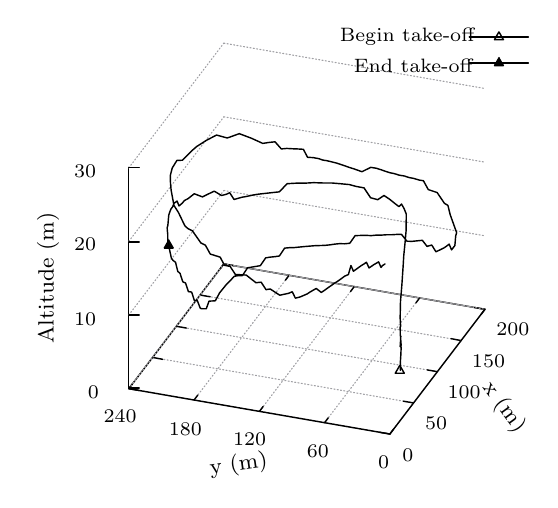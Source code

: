 
\definecolor{ca0a0a4}{RGB}{160,160,164}
\begin{tikzpicture}[y=0.80pt, x=0.80pt, yscale=-0.78, xscale=0.78, inner sep=0pt, outer sep=0pt]
\scriptsize
\begin{scope}[draw=black,line join=bevel,line cap=rect,even odd rule,line width=0.512pt]
  \begin{scope}[cm={{1.0,0.0,0.0,1.0,(0.0,0.0)}},draw=black,line join=bevel,line cap=rect,line width=0.512pt]
  \end{scope}
  \begin{scope}[cm={{1.006,0.0,0.0,1.006,(0.0,0.0)}},draw=black,line join=bevel,line cap=rect,line width=0.512pt]
  \end{scope}
  \begin{scope}[cm={{1.006,0.0,0.0,1.006,(0.0,0.0)}},draw=black,line join=round,line cap=round,line width=0.512pt]
    \path[draw] (57.5,238.9) -- (112.2,167.1);
    \path[draw] (262.5,193.2) -- (112.2,167.1);
    \path[draw] (57.5,238.5) -- (57.5,111.5);
  \end{scope}
  \begin{scope}[cm={{1.006,0.0,0.0,1.006,(0.0,0.0)}},draw=ca0a0a4,dash pattern=on 0.40pt off 0.80pt,line join=round,line cap=round,line width=0.400pt]
    \path[draw] (207.8,265.0) -- (57.5,238.9);
  \end{scope}
  \begin{scope}[cm={{1.006,0.0,0.0,1.006,(0.0,0.0)}},draw=black,line join=round,line cap=round,line width=0.512pt]
    \path[draw] (207.8,265.0) -- (201.9,264.0);
    \path[draw] (57.5,238.9) -- (63.4,239.9);
  \end{scope}
  \begin{scope}[cm={{1.006,0.0,0.0,1.006,(0.0,0.0)}},draw=black,line join=bevel,line cap=rect,line width=0.512pt]
  \end{scope}
  \begin{scope}[cm={{1.006,0.0,0.0,1.006,(216.344,282.253)}},draw=black,line join=bevel,line cap=rect,line width=0.512pt]
  \end{scope}
  \begin{scope}[cm={{1.006,0.0,0.0,1.006,(216.344,282.253)}},draw=black,line join=bevel,line cap=rect,line width=0.512pt]
  \end{scope}
  \begin{scope}[cm={{1.006,0.0,0.0,1.006,(216.344,282.253)}},draw=black,line join=bevel,line cap=rect,line width=0.512pt]
  \end{scope}
  \begin{scope}[cm={{1.006,0.0,0.0,1.006,(216.344,282.253)}},draw=black,line join=bevel,line cap=rect,line width=0.512pt]
  \end{scope}
  \begin{scope}[cm={{1.006,0.0,0.0,1.006,(216.344,282.253)}},draw=black,line join=bevel,line cap=rect,line width=0.512pt]
  \end{scope}
  \begin{scope}[cm={{1.006,0.0,0.0,1.006,(216.344,282.253)}},draw=black,line join=bevel,line cap=rect,line width=0.512pt]
    \path[fill=black] (0.0,0.0) node[above right] () {0};
  \end{scope}
  \begin{scope}[cm={{1.006,0.0,0.0,1.006,(216.344,282.253)}},draw=black,line join=bevel,line cap=rect,line width=0.512pt]
  \end{scope}
  \begin{scope}[cm={{1.006,0.0,0.0,1.006,(0.0,0.0)}},draw=black,line join=bevel,line cap=rect,line width=0.512pt]
  \end{scope}
  \begin{scope}[cm={{1.006,0.0,0.0,1.006,(0.0,0.0)}},draw=ca0a0a4,dash pattern=on 0.40pt off 0.80pt,line join=round,line cap=round,line width=0.400pt]
    \path[draw] (221.4,247.1) -- (71.2,220.9);
  \end{scope}
  \begin{scope}[cm={{1.006,0.0,0.0,1.006,(0.0,0.0)}},draw=black,line join=round,line cap=round,line width=0.512pt]
    \path[draw] (221.4,247.1) -- (215.6,246.1);
    \path[draw] (71.2,220.9) -- (77.0,222.0);
  \end{scope}
  \begin{scope}[cm={{1.006,0.0,0.0,1.006,(0.0,0.0)}},draw=black,line join=bevel,line cap=rect,line width=0.512pt]
  \end{scope}
  \begin{scope}[cm={{1.006,0.0,0.0,1.006,(229.425,264.141)}},draw=black,line join=bevel,line cap=rect,line width=0.512pt]
  \end{scope}
  \begin{scope}[cm={{1.006,0.0,0.0,1.006,(229.425,264.141)}},draw=black,line join=bevel,line cap=rect,line width=0.512pt]
  \end{scope}
  \begin{scope}[cm={{1.006,0.0,0.0,1.006,(229.425,264.141)}},draw=black,line join=bevel,line cap=rect,line width=0.512pt]
  \end{scope}
  \begin{scope}[cm={{1.006,0.0,0.0,1.006,(229.425,264.141)}},draw=black,line join=bevel,line cap=rect,line width=0.512pt]
  \end{scope}
  \begin{scope}[cm={{1.006,0.0,0.0,1.006,(229.425,264.141)}},draw=black,line join=bevel,line cap=rect,line width=0.512pt]
  \end{scope}
  \begin{scope}[cm={{1.006,0.0,0.0,1.006,(229.425,264.141)}},draw=black,line join=bevel,line cap=rect,line width=0.512pt]
    \path[fill=black] (0.0,0.0) node[above right] () {50};
  \end{scope}
  \begin{scope}[cm={{1.006,0.0,0.0,1.006,(229.425,264.141)}},draw=black,line join=bevel,line cap=rect,line width=0.512pt]
  \end{scope}
  \begin{scope}[cm={{1.006,0.0,0.0,1.006,(0.0,0.0)}},draw=black,line join=bevel,line cap=rect,line width=0.512pt]
  \end{scope}
  \begin{scope}[cm={{1.006,0.0,0.0,1.006,(0.0,0.0)}},draw=ca0a0a4,dash pattern=on 0.40pt off 0.80pt,line join=round,line cap=round,line width=0.400pt]
    \path[draw] (235.1,229.1) -- (84.9,203.0);
  \end{scope}
  \begin{scope}[cm={{1.006,0.0,0.0,1.006,(0.0,0.0)}},draw=black,line join=round,line cap=round,line width=0.512pt]
    \path[draw] (235.1,229.1) -- (229.3,228.1);
    \path[draw] (84.9,203.0) -- (90.7,204.0);
  \end{scope}
  \begin{scope}[cm={{1.006,0.0,0.0,1.006,(0.0,0.0)}},draw=black,line join=bevel,line cap=rect,line width=0.512pt]
  \end{scope}
  \begin{scope}[cm={{1.006,0.0,0.0,1.006,(242.506,246.028)}},draw=black,line join=bevel,line cap=rect,line width=0.512pt]
  \end{scope}
  \begin{scope}[cm={{1.006,0.0,0.0,1.006,(242.506,246.028)}},draw=black,line join=bevel,line cap=rect,line width=0.512pt]
  \end{scope}
  \begin{scope}[cm={{1.006,0.0,0.0,1.006,(242.506,246.028)}},draw=black,line join=bevel,line cap=rect,line width=0.512pt]
  \end{scope}
  \begin{scope}[cm={{1.006,0.0,0.0,1.006,(242.506,246.028)}},draw=black,line join=bevel,line cap=rect,line width=0.512pt]
  \end{scope}
  \begin{scope}[cm={{1.006,0.0,0.0,1.006,(242.506,246.028)}},draw=black,line join=bevel,line cap=rect,line width=0.512pt]
  \end{scope}
  \begin{scope}[cm={{1.006,0.0,0.0,1.006,(242.506,246.028)}},draw=black,line join=bevel,line cap=rect,line width=0.512pt]
    \path[fill=black] (0.0,0.0) node[above right] () {100};
  \end{scope}
  \begin{scope}[cm={{1.006,0.0,0.0,1.006,(242.506,246.028)}},draw=black,line join=bevel,line cap=rect,line width=0.512pt]
  \end{scope}
  \begin{scope}[cm={{1.006,0.0,0.0,1.006,(0.0,0.0)}},draw=black,line join=bevel,line cap=rect,line width=0.512pt]
  \end{scope}
  \begin{scope}[cm={{1.006,0.0,0.0,1.006,(0.0,0.0)}},draw=ca0a0a4,dash pattern=on 0.40pt off 0.80pt,line join=round,line cap=round,line width=0.400pt]
    \path[draw] (248.8,211.2) -- (98.6,185.0);
  \end{scope}
  \begin{scope}[cm={{1.006,0.0,0.0,1.006,(0.0,0.0)}},draw=black,line join=round,line cap=round,line width=0.512pt]
    \path[draw] (248.8,211.2) -- (243.0,210.1);
    \path[draw] (98.6,185.0) -- (104.4,186.0);
  \end{scope}
  \begin{scope}[cm={{1.006,0.0,0.0,1.006,(0.0,0.0)}},draw=black,line join=bevel,line cap=rect,line width=0.512pt]
  \end{scope}
  \begin{scope}[cm={{1.006,0.0,0.0,1.006,(256.594,227.916)}},draw=black,line join=bevel,line cap=rect,line width=0.512pt]
  \end{scope}
  \begin{scope}[cm={{1.006,0.0,0.0,1.006,(256.594,227.916)}},draw=black,line join=bevel,line cap=rect,line width=0.512pt]
  \end{scope}
  \begin{scope}[cm={{1.006,0.0,0.0,1.006,(256.594,227.916)}},draw=black,line join=bevel,line cap=rect,line width=0.512pt]
  \end{scope}
  \begin{scope}[cm={{1.006,0.0,0.0,1.006,(256.594,227.916)}},draw=black,line join=bevel,line cap=rect,line width=0.512pt]
  \end{scope}
  \begin{scope}[cm={{1.006,0.0,0.0,1.006,(256.594,227.916)}},draw=black,line join=bevel,line cap=rect,line width=0.512pt]
  \end{scope}
  \begin{scope}[cm={{1.006,0.0,0.0,1.006,(256.594,227.916)}},draw=black,line join=bevel,line cap=rect,line width=0.512pt]
    \path[fill=black] (0.0,0.0) node[above right] () {150};
  \end{scope}
  \begin{scope}[cm={{1.006,0.0,0.0,1.006,(256.594,227.916)}},draw=black,line join=bevel,line cap=rect,line width=0.512pt]
  \end{scope}
  \begin{scope}[cm={{1.006,0.0,0.0,1.006,(0.0,0.0)}},draw=black,line join=bevel,line cap=rect,line width=0.512pt]
  \end{scope}
  \begin{scope}[cm={{1.006,0.0,0.0,1.006,(0.0,0.0)}},draw=ca0a0a4,dash pattern=on 0.40pt off 0.80pt,line join=round,line cap=round,line width=0.400pt]
    \path[draw] (262.5,193.2) -- (112.2,167.1);
  \end{scope}
  \begin{scope}[cm={{1.006,0.0,0.0,1.006,(0.0,0.0)}},draw=black,line join=round,line cap=round,line width=0.512pt]
    \path[draw] (262.5,193.2) -- (256.6,192.2);
    \path[draw] (112.2,167.1) -- (118.1,168.1);
  \end{scope}
  \begin{scope}[cm={{1.006,0.0,0.0,1.006,(0.0,0.0)}},draw=black,line join=bevel,line cap=rect,line width=0.512pt]
  \end{scope}
  \begin{scope}[cm={{1.006,0.0,0.0,1.006,(270.681,209.803)}},draw=black,line join=bevel,line cap=rect,line width=0.512pt]
  \end{scope}
  \begin{scope}[cm={{1.006,0.0,0.0,1.006,(270.681,209.803)}},draw=black,line join=bevel,line cap=rect,line width=0.512pt]
  \end{scope}
  \begin{scope}[cm={{1.006,0.0,0.0,1.006,(270.681,209.803)}},draw=black,line join=bevel,line cap=rect,line width=0.512pt]
  \end{scope}
  \begin{scope}[cm={{1.006,0.0,0.0,1.006,(270.681,209.803)}},draw=black,line join=bevel,line cap=rect,line width=0.512pt]
  \end{scope}
  \begin{scope}[cm={{1.006,0.0,0.0,1.006,(270.681,209.803)}},draw=black,line join=bevel,line cap=rect,line width=0.512pt]
  \end{scope}
  \begin{scope}[cm={{1.006,0.0,0.0,1.006,(270.681,209.803)}},draw=black,line join=bevel,line cap=rect,line width=0.512pt]
    \path[fill=black] (0.0,0.0) node[above right] () {200};
  \end{scope}
  \begin{scope}[cm={{1.006,0.0,0.0,1.006,(270.681,209.803)}},draw=black,line join=bevel,line cap=rect,line width=0.512pt]
  \end{scope}
  \begin{scope}[cm={{1.006,0.0,0.0,1.006,(0.0,0.0)}},draw=black,line join=bevel,line cap=rect,line width=0.512pt]
  \end{scope}
  \begin{scope}[cm={{1.006,0.0,0.0,1.006,(0.0,0.0)}},draw=ca0a0a4,dash pattern=on 0.40pt off 0.80pt,line join=round,line cap=round,line width=0.400pt]
    \path[draw] (207.8,265.0) -- (262.5,193.2);
  \end{scope}
  \begin{scope}[cm={{1.006,0.0,0.0,1.006,(0.0,0.0)}},draw=black,line join=round,line cap=round,line width=0.512pt]
    \path[draw] (207.8,265.0) -- (209.9,262.2);
    \path[draw] (262.5,193.2) -- (260.4,196.0);
  \end{scope}
  \begin{scope}[cm={{1.006,0.0,0.0,1.006,(0.0,0.0)}},draw=black,line join=bevel,line cap=rect,line width=0.512pt]
  \end{scope}
  \begin{scope}[cm={{1.006,0.0,0.0,1.006,(202.256,286.278)}},draw=black,line join=bevel,line cap=rect,line width=0.512pt]
  \end{scope}
  \begin{scope}[cm={{1.006,0.0,0.0,1.006,(202.256,286.278)}},draw=black,line join=bevel,line cap=rect,line width=0.512pt]
  \end{scope}
  \begin{scope}[cm={{1.006,0.0,0.0,1.006,(202.256,286.278)}},draw=black,line join=bevel,line cap=rect,line width=0.512pt]
  \end{scope}
  \begin{scope}[cm={{1.006,0.0,0.0,1.006,(202.256,286.278)}},draw=black,line join=bevel,line cap=rect,line width=0.512pt]
  \end{scope}
  \begin{scope}[cm={{1.006,0.0,0.0,1.006,(202.256,286.278)}},draw=black,line join=bevel,line cap=rect,line width=0.512pt]
  \end{scope}
  \begin{scope}[cm={{1.006,0.0,0.0,1.006,(202.256,286.278)}},draw=black,line join=bevel,line cap=rect,line width=0.512pt]
    \path[fill=black] (0.0,0.0) node[above right] () {0};
  \end{scope}
  \begin{scope}[cm={{1.006,0.0,0.0,1.006,(202.256,286.278)}},draw=black,line join=bevel,line cap=rect,line width=0.512pt]
  \end{scope}
  \begin{scope}[cm={{1.006,0.0,0.0,1.006,(0.0,0.0)}},draw=black,line join=bevel,line cap=rect,line width=0.512pt]
  \end{scope}
  \begin{scope}[cm={{1.006,0.0,0.0,1.006,(0.0,0.0)}},draw=ca0a0a4,dash pattern=on 0.40pt off 0.80pt,line join=round,line cap=round,line width=0.400pt]
    \path[draw] (170.2,258.5) -- (224.9,186.7);
  \end{scope}
  \begin{scope}[cm={{1.006,0.0,0.0,1.006,(0.0,0.0)}},draw=black,line join=round,line cap=round,line width=0.512pt]
    \path[draw] (170.2,258.5) -- (172.3,255.7);
    \path[draw] (224.9,186.7) -- (222.8,189.5);
  \end{scope}
  \begin{scope}[cm={{1.006,0.0,0.0,1.006,(0.0,0.0)}},draw=black,line join=bevel,line cap=rect,line width=0.512pt]
  \end{scope}
  \begin{scope}[cm={{1.006,0.0,0.0,1.006,(161.0,280.241)}},draw=black,line join=bevel,line cap=rect,line width=0.512pt]
  \end{scope}
  \begin{scope}[cm={{1.006,0.0,0.0,1.006,(161.0,280.241)}},draw=black,line join=bevel,line cap=rect,line width=0.512pt]
  \end{scope}
  \begin{scope}[cm={{1.006,0.0,0.0,1.006,(161.0,280.241)}},draw=black,line join=bevel,line cap=rect,line width=0.512pt]
  \end{scope}
  \begin{scope}[cm={{1.006,0.0,0.0,1.006,(161.0,280.241)}},draw=black,line join=bevel,line cap=rect,line width=0.512pt]
  \end{scope}
  \begin{scope}[cm={{1.006,0.0,0.0,1.006,(161.0,280.241)}},draw=black,line join=bevel,line cap=rect,line width=0.512pt]
  \end{scope}
  \begin{scope}[cm={{1.006,0.0,0.0,1.006,(161.0,280.241)}},draw=black,line join=bevel,line cap=rect,line width=0.512pt]
    \path[fill=black] (0.0,0.0) node[above right] () {60};
  \end{scope}
  \begin{scope}[cm={{1.006,0.0,0.0,1.006,(161.0,280.241)}},draw=black,line join=bevel,line cap=rect,line width=0.512pt]
  \end{scope}
  \begin{scope}[cm={{1.006,0.0,0.0,1.006,(0.0,0.0)}},draw=black,line join=bevel,line cap=rect,line width=0.512pt]
  \end{scope}
  \begin{scope}[cm={{1.006,0.0,0.0,1.006,(0.0,0.0)}},draw=ca0a0a4,dash pattern=on 0.40pt off 0.80pt,line join=round,line cap=round,line width=0.400pt]
    \path[draw] (132.7,252.0) -- (187.3,180.1);
  \end{scope}
  \begin{scope}[cm={{1.006,0.0,0.0,1.006,(0.0,0.0)}},draw=black,line join=round,line cap=round,line width=0.512pt]
    \path[draw] (132.7,252.0) -- (134.8,249.2);
    \path[draw] (187.3,180.1) -- (185.2,182.9);
  \end{scope}
  \begin{scope}[cm={{1.006,0.0,0.0,1.006,(0.0,0.0)}},draw=black,line join=bevel,line cap=rect,line width=0.512pt]
  \end{scope}
  \begin{scope}[cm={{1.006,0.0,0.0,1.006,(118.234,273.197)}},draw=black,line join=bevel,line cap=rect,line width=0.512pt]
  \end{scope}
  \begin{scope}[cm={{1.006,0.0,0.0,1.006,(118.234,273.197)}},draw=black,line join=bevel,line cap=rect,line width=0.512pt]
  \end{scope}
  \begin{scope}[cm={{1.006,0.0,0.0,1.006,(118.234,273.197)}},draw=black,line join=bevel,line cap=rect,line width=0.512pt]
  \end{scope}
  \begin{scope}[cm={{1.006,0.0,0.0,1.006,(118.234,273.197)}},draw=black,line join=bevel,line cap=rect,line width=0.512pt]
  \end{scope}
  \begin{scope}[cm={{1.006,0.0,0.0,1.006,(118.234,273.197)}},draw=black,line join=bevel,line cap=rect,line width=0.512pt]
  \end{scope}
  \begin{scope}[cm={{1.006,0.0,0.0,1.006,(118.234,273.197)}},draw=black,line join=bevel,line cap=rect,line width=0.512pt]
    \path[fill=black] (0.0,0.0) node[above right] () {120};
  \end{scope}
  \begin{scope}[cm={{1.006,0.0,0.0,1.006,(118.234,273.197)}},draw=black,line join=bevel,line cap=rect,line width=0.512pt]
  \end{scope}
  \begin{scope}[cm={{1.006,0.0,0.0,1.006,(0.0,0.0)}},draw=black,line join=bevel,line cap=rect,line width=0.512pt]
  \end{scope}
  \begin{scope}[cm={{1.006,0.0,0.0,1.006,(0.0,0.0)}},draw=ca0a0a4,dash pattern=on 0.40pt off 0.80pt,line join=round,line cap=round,line width=0.400pt]
    \path[draw] (95.1,245.4) -- (149.8,173.6);
  \end{scope}
  \begin{scope}[cm={{1.006,0.0,0.0,1.006,(0.0,0.0)}},draw=black,line join=round,line cap=round,line width=0.512pt]
    \path[draw] (95.1,245.4) -- (97.2,242.6);
    \path[draw] (149.8,173.6) -- (147.7,176.4);
  \end{scope}
  \begin{scope}[cm={{1.006,0.0,0.0,1.006,(0.0,0.0)}},draw=black,line join=bevel,line cap=rect,line width=0.512pt]
  \end{scope}
  \begin{scope}[cm={{1.006,0.0,0.0,1.006,(81.003,267.159)}},draw=black,line join=bevel,line cap=rect,line width=0.512pt]
  \end{scope}
  \begin{scope}[cm={{1.006,0.0,0.0,1.006,(81.003,267.159)}},draw=black,line join=bevel,line cap=rect,line width=0.512pt]
  \end{scope}
  \begin{scope}[cm={{1.006,0.0,0.0,1.006,(81.003,267.159)}},draw=black,line join=bevel,line cap=rect,line width=0.512pt]
  \end{scope}
  \begin{scope}[cm={{1.006,0.0,0.0,1.006,(81.003,267.159)}},draw=black,line join=bevel,line cap=rect,line width=0.512pt]
  \end{scope}
  \begin{scope}[cm={{1.006,0.0,0.0,1.006,(81.003,267.159)}},draw=black,line join=bevel,line cap=rect,line width=0.512pt]
  \end{scope}
  \begin{scope}[cm={{1.006,0.0,0.0,1.006,(81.003,267.159)}},draw=black,line join=bevel,line cap=rect,line width=0.512pt]
    \path[fill=black] (0.0,0.0) node[above right] () {180};
  \end{scope}
  \begin{scope}[cm={{1.006,0.0,0.0,1.006,(81.003,267.159)}},draw=black,line join=bevel,line cap=rect,line width=0.512pt]
  \end{scope}
  \begin{scope}[cm={{1.006,0.0,0.0,1.006,(0.0,0.0)}},draw=black,line join=bevel,line cap=rect,line width=0.512pt]
  \end{scope}
  \begin{scope}[cm={{1.006,0.0,0.0,1.006,(0.0,0.0)}},draw=ca0a0a4,dash pattern=on 0.40pt off 0.80pt,line join=round,line cap=round,line width=0.400pt]
    \path[draw] (57.5,238.9) -- (112.2,167.1);
  \end{scope}
  \begin{scope}[cm={{1.006,0.0,0.0,1.006,(0.0,0.0)}},draw=black,line join=round,line cap=round,line width=0.512pt]
    \path[draw] (57.5,238.9) -- (59.6,236.1);
    \path[draw] (112.2,167.1) -- (110.1,169.9);
  \end{scope}
  \begin{scope}[cm={{1.006,0.0,0.0,1.006,(0.0,0.0)}},draw=black,line join=bevel,line cap=rect,line width=0.512pt]
  \end{scope}
  \begin{scope}[cm={{1.006,0.0,0.0,1.006,(43.269,260.116)}},draw=black,line join=bevel,line cap=rect,line width=0.512pt]
  \end{scope}
  \begin{scope}[cm={{1.006,0.0,0.0,1.006,(43.269,260.116)}},draw=black,line join=bevel,line cap=rect,line width=0.512pt]
  \end{scope}
  \begin{scope}[cm={{1.006,0.0,0.0,1.006,(43.269,260.116)}},draw=black,line join=bevel,line cap=rect,line width=0.512pt]
  \end{scope}
  \begin{scope}[cm={{1.006,0.0,0.0,1.006,(43.269,260.116)}},draw=black,line join=bevel,line cap=rect,line width=0.512pt]
  \end{scope}
  \begin{scope}[cm={{1.006,0.0,0.0,1.006,(43.269,260.116)}},draw=black,line join=bevel,line cap=rect,line width=0.512pt]
  \end{scope}
  \begin{scope}[cm={{1.006,0.0,0.0,1.006,(43.269,260.116)}},draw=black,line join=bevel,line cap=rect,line width=0.512pt]
    \path[fill=black] (0.0,0.0) node[above right] () {240};
  \end{scope}
  \begin{scope}[cm={{1.006,0.0,0.0,1.006,(43.269,260.116)}},draw=black,line join=bevel,line cap=rect,line width=0.512pt]
  \end{scope}
  \begin{scope}[cm={{1.006,0.0,0.0,1.006,(0.0,0.0)}},draw=black,line join=bevel,line cap=rect,line width=0.512pt]
  \end{scope}
  \begin{scope}[cm={{1.006,0.0,0.0,1.006,(0.0,0.0)}},draw=ca0a0a4,dash pattern=on 0.40pt off 0.80pt,line join=round,line cap=round,line width=0.400pt]
    \path[draw] (57.5,238.9) -- (112.2,167.1);
    \path[draw] (112.2,167.1) -- (112.2,167.1) -- (262.5,193.2);
  \end{scope}
  \begin{scope}[cm={{1.006,0.0,0.0,1.006,(0.0,0.0)}},draw=black,line join=round,line cap=round,line width=0.512pt]
    \path[draw] (57.5,238.5) -- (63.5,238.5);
  \end{scope}
  \begin{scope}[cm={{1.006,0.0,0.0,1.006,(0.0,0.0)}},draw=black,line join=bevel,line cap=rect,line width=0.512pt]
  \end{scope}
  \begin{scope}[cm={{1.006,0.0,0.0,1.006,(34.212,246.028)}},draw=black,line join=bevel,line cap=rect,line width=0.512pt]
  \end{scope}
  \begin{scope}[cm={{1.006,0.0,0.0,1.006,(34.212,246.028)}},draw=black,line join=bevel,line cap=rect,line width=0.512pt]
  \end{scope}
  \begin{scope}[cm={{1.006,0.0,0.0,1.006,(34.212,246.028)}},draw=black,line join=bevel,line cap=rect,line width=0.512pt]
  \end{scope}
  \begin{scope}[cm={{1.006,0.0,0.0,1.006,(34.212,246.028)}},draw=black,line join=bevel,line cap=rect,line width=0.512pt]
  \end{scope}
  \begin{scope}[cm={{1.006,0.0,0.0,1.006,(34.212,246.028)}},draw=black,line join=bevel,line cap=rect,line width=0.512pt]
  \end{scope}
  \begin{scope}[cm={{1.006,0.0,0.0,1.006,(34.212,246.028)}},draw=black,line join=bevel,line cap=rect,line width=0.512pt]
    \path[fill=black] (0.0,0.0) node[above right] () {0};
  \end{scope}
  \begin{scope}[cm={{1.006,0.0,0.0,1.006,(34.212,246.028)}},draw=black,line join=bevel,line cap=rect,line width=0.512pt]
  \end{scope}
  \begin{scope}[cm={{1.006,0.0,0.0,1.006,(0.0,0.0)}},draw=black,line join=bevel,line cap=rect,line width=0.512pt]
  \end{scope}
  \begin{scope}[cm={{1.006,0.0,0.0,1.006,(0.0,0.0)}},draw=ca0a0a4,dash pattern=on 0.40pt off 0.80pt,line join=round,line cap=round,line width=0.400pt]
    \path[draw] (57.5,196.5) -- (112.2,124.8);
    \path[draw] (112.2,124.8) -- (112.2,124.8) -- (262.5,150.9);
  \end{scope}
  \begin{scope}[cm={{1.006,0.0,0.0,1.006,(0.0,0.0)}},draw=black,line join=round,line cap=round,line width=0.512pt]
    \path[draw] (57.5,196.5) -- (63.5,196.5);
  \end{scope}
  \begin{scope}[cm={{1.006,0.0,0.0,1.006,(0.0,0.0)}},draw=black,line join=bevel,line cap=rect,line width=0.512pt]
  \end{scope}
  \begin{scope}[cm={{1.006,0.0,0.0,1.006,(26.163,203.766)}},draw=black,line join=bevel,line cap=rect,line width=0.512pt]
  \end{scope}
  \begin{scope}[cm={{1.006,0.0,0.0,1.006,(26.163,203.766)}},draw=black,line join=bevel,line cap=rect,line width=0.512pt]
  \end{scope}
  \begin{scope}[cm={{1.006,0.0,0.0,1.006,(26.163,203.766)}},draw=black,line join=bevel,line cap=rect,line width=0.512pt]
  \end{scope}
  \begin{scope}[cm={{1.006,0.0,0.0,1.006,(26.163,203.766)}},draw=black,line join=bevel,line cap=rect,line width=0.512pt]
  \end{scope}
  \begin{scope}[cm={{1.006,0.0,0.0,1.006,(26.163,203.766)}},draw=black,line join=bevel,line cap=rect,line width=0.512pt]
  \end{scope}
  \begin{scope}[cm={{1.006,0.0,0.0,1.006,(26.163,203.766)}},draw=black,line join=bevel,line cap=rect,line width=0.512pt]
    \path[fill=black] (0.0,0.0) node[above right] () {10};
  \end{scope}
  \begin{scope}[cm={{1.006,0.0,0.0,1.006,(26.163,203.766)}},draw=black,line join=bevel,line cap=rect,line width=0.512pt]
  \end{scope}
  \begin{scope}[cm={{1.006,0.0,0.0,1.006,(0.0,0.0)}},draw=black,line join=bevel,line cap=rect,line width=0.512pt]
  \end{scope}
  \begin{scope}[cm={{1.006,0.0,0.0,1.006,(0.0,0.0)}},draw=ca0a0a4,dash pattern=on 0.40pt off 0.80pt,line join=round,line cap=round,line width=0.400pt]
    \path[draw] (57.5,154.1) -- (112.2,82.4);
    \path[draw] (112.2,82.4) -- (112.2,82.4) -- (262.5,108.5);
  \end{scope}
  \begin{scope}[cm={{1.006,0.0,0.0,1.006,(0.0,0.0)}},draw=black,line join=round,line cap=round,line width=0.512pt]
    \path[draw] (57.5,154.5) -- (63.5,154.5);
  \end{scope}
  \begin{scope}[cm={{1.006,0.0,0.0,1.006,(0.0,0.0)}},draw=black,line join=bevel,line cap=rect,line width=0.512pt]
  \end{scope}
  \begin{scope}[cm={{1.006,0.0,0.0,1.006,(26.163,160.497)}},draw=black,line join=bevel,line cap=rect,line width=0.512pt]
  \end{scope}
  \begin{scope}[cm={{1.006,0.0,0.0,1.006,(26.163,160.497)}},draw=black,line join=bevel,line cap=rect,line width=0.512pt]
  \end{scope}
  \begin{scope}[cm={{1.006,0.0,0.0,1.006,(26.163,160.497)}},draw=black,line join=bevel,line cap=rect,line width=0.512pt]
  \end{scope}
  \begin{scope}[cm={{1.006,0.0,0.0,1.006,(26.163,160.497)}},draw=black,line join=bevel,line cap=rect,line width=0.512pt]
  \end{scope}
  \begin{scope}[cm={{1.006,0.0,0.0,1.006,(26.163,160.497)}},draw=black,line join=bevel,line cap=rect,line width=0.512pt]
  \end{scope}
  \begin{scope}[cm={{1.006,0.0,0.0,1.006,(26.163,160.497)}},draw=black,line join=bevel,line cap=rect,line width=0.512pt]
    \path[fill=black] (0.0,0.0) node[above right] () {20};
  \end{scope}
  \begin{scope}[cm={{1.006,0.0,0.0,1.006,(26.163,160.497)}},draw=black,line join=bevel,line cap=rect,line width=0.512pt]
  \end{scope}
  \begin{scope}[cm={{1.006,0.0,0.0,1.006,(0.0,0.0)}},draw=black,line join=bevel,line cap=rect,line width=0.512pt]
  \end{scope}
  \begin{scope}[cm={{1.006,0.0,0.0,1.006,(0.0,0.0)}},draw=ca0a0a4,dash pattern=on 0.40pt off 0.80pt,line join=round,line cap=round,line width=0.400pt]
    \path[draw] (57.5,111.8) -- (112.2,40.0);
    \path[draw] (112.2,40.0) -- (112.2,40.0) -- (262.5,66.1);
  \end{scope}
  \begin{scope}[cm={{1.006,0.0,0.0,1.006,(0.0,0.0)}},draw=black,line join=round,line cap=round,line width=0.512pt]
    \path[draw] (57.5,111.5) -- (63.5,111.5);
  \end{scope}
  \begin{scope}[cm={{1.006,0.0,0.0,1.006,(0.0,0.0)}},draw=black,line join=bevel,line cap=rect,line width=0.512pt]
  \end{scope}
  \begin{scope}[cm={{1.006,0.0,0.0,1.006,(26.163,118.234)}},draw=black,line join=bevel,line cap=rect,line width=0.512pt]
  \end{scope}
  \begin{scope}[cm={{1.006,0.0,0.0,1.006,(26.163,118.234)}},draw=black,line join=bevel,line cap=rect,line width=0.512pt]
  \end{scope}
  \begin{scope}[cm={{1.006,0.0,0.0,1.006,(26.163,118.234)}},draw=black,line join=bevel,line cap=rect,line width=0.512pt]
  \end{scope}
  \begin{scope}[cm={{1.006,0.0,0.0,1.006,(26.163,118.234)}},draw=black,line join=bevel,line cap=rect,line width=0.512pt]
  \end{scope}
  \begin{scope}[cm={{1.006,0.0,0.0,1.006,(26.163,118.234)}},draw=black,line join=bevel,line cap=rect,line width=0.512pt]
  \end{scope}
  \begin{scope}[cm={{1.006,0.0,0.0,1.006,(26.163,118.234)}},draw=black,line join=bevel,line cap=rect,line width=0.512pt]
    \path[fill=black] (0.0,0.0) node[above right] () {30};
  \end{scope}
  \begin{scope}[cm={{1.006,0.0,0.0,1.006,(26.163,118.234)}},draw=black,line join=bevel,line cap=rect,line width=0.512pt]
  \end{scope}
  \begin{scope}[cm={{1.006,0.0,0.0,1.006,(0.0,0.0)}},draw=black,line join=bevel,line cap=rect,line width=0.512pt]
  \end{scope}
  \begin{scope}[cm={{1.006,0.0,0.0,1.006,(0.0,0.0)}},draw=black,line join=bevel,line cap=rect,line width=0.512pt]
  \end{scope}
  \begin{scope}[cm={{1.006,0.0,0.0,1.006,(0.0,0.0)}},draw=black,line join=bevel,line cap=rect,line width=0.512pt]
  \end{scope}
  \begin{scope}[cm={{1.006,0.0,0.0,1.006,(0.0,0.0)}},draw=black,line join=round,line cap=round,line width=0.512pt]
    \path[draw] (213.8,228.3) -- (213.8,228.3) -- (213.8,228.3) --
      (213.8,228.3) -- (213.8,228.3) -- (213.8,228.3) --
      (213.8,228.3) -- (213.8,228.3) -- (213.8,228.3) --
      (213.8,228.3) -- (213.8,228.3) -- (213.8,228.3) --
      (213.8,228.3) -- (213.8,228.3) -- (213.8,228.3) --
      (213.8,228.3) -- (213.8,228.3) -- (213.8,224.0) --
      (213.8,224.0) -- (213.8,224.0) -- (213.8,224.0) --
      (214.1,219.4) -- (214.1,219.4) -- (214.1,219.4) --
      (214.1,219.4) -- (214.1,219.4) -- (214.1,219.4) --
      (214.3,214.8) -- (214.3,214.8) -- (213.7,214.7) --
      (213.7,214.7) -- (214.0,210.1) -- (214.0,210.1) --
      (214.3,214.0) -- (214.3,214.0) -- (214.3,214.0) --
      (214.3,214.0) -- (213.9,209.3) -- (213.9,209.3) --
      (214.2,208.9) -- (214.2,208.9) -- (213.8,208.5) --
      (213.8,208.5) -- (213.8,208.5) -- (213.8,208.5) --
      (213.8,208.5) -- (213.8,208.5) -- (213.7,203.4) --
      (213.7,203.4) -- (214.0,203.0) -- (214.0,203.0) --
      (214.0,203.0) -- (214.0,203.0) -- (213.7,198.3) --
      (213.7,198.3) -- (213.7,198.3) -- (213.7,198.3) --
      (213.9,188.7) -- (213.9,188.7) -- (213.9,188.7) --
      (213.9,188.7) -- (214.7,179.1) -- (214.7,179.1) --
      (214.7,179.1) -- (214.7,179.1) -- (215.4,168.7) --
      (215.4,168.7) -- (215.4,168.7) -- (215.4,168.7) --
      (215.8,162.1) -- (215.8,162.1) -- (215.8,162.1) --
      (215.8,162.1) -- (215.8,162.1) -- (215.8,162.1) --
      (216.5,155.1) -- (216.5,155.1) -- (216.5,155.1) --
      (216.5,155.1) -- (216.5,155.1) -- (216.5,155.1) --
      (217.1,148.3) -- (217.1,148.3) -- (217.1,148.3) --
      (217.1,148.3) -- (217.2,141.2) -- (217.2,141.2) --
      (217.2,141.2) -- (217.2,141.2) -- (217.2,138.3) --
      (217.2,138.3) -- (217.2,138.3) -- (217.2,138.3) --
      (217.2,138.3) -- (217.2,138.3) -- (216.0,135.3) --
      (216.0,135.3) -- (216.0,135.3) -- (216.0,135.3) --
      (216.0,135.3) -- (216.0,135.3) -- (214.5,132.6) --
      (214.5,132.6) -- (214.5,132.6) -- (214.5,132.6) --
      (213.0,134.1) -- (213.0,134.1) -- (213.0,134.1) --
      (213.0,134.1) -- (210.3,132.0) -- (210.3,132.0) --
      (210.3,132.0) -- (210.3,132.0) -- (210.3,132.0) --
      (210.3,132.0) -- (207.7,129.9) -- (207.7,129.9) --
      (207.7,129.9) -- (207.7,129.9) -- (207.7,129.9) --
      (207.7,129.9) -- (204.4,127.7) -- (204.4,127.7) --
      (204.4,127.7) -- (204.4,127.7) -- (200.8,130.1) --
      (200.8,130.1) -- (200.8,130.1) -- (200.8,130.1) --
      (196.7,129.0) -- (196.7,129.0) -- (196.7,129.0) --
      (196.7,129.0) -- (196.7,129.0) -- (196.7,129.0) --
      (192.9,123.3) -- (192.9,123.3) -- (192.9,123.3) --
      (192.9,123.3) -- (192.9,123.3) -- (192.9,123.3) --
      (188.5,122.5) -- (188.5,122.5) -- (188.5,122.5) --
      (188.5,122.5) -- (184.4,121.4) -- (184.4,121.4) --
      (184.4,121.4) -- (184.4,121.4) -- (179.1,120.9) --
      (179.1,120.9) -- (179.1,120.9) -- (179.1,120.9) --
      (179.1,120.9) -- (179.1,120.9) -- (174.4,120.5) --
      (174.4,120.5) -- (174.4,120.5) -- (174.4,120.5) --
      (174.4,120.5) -- (174.4,120.5) -- (169.5,120.5) --
      (169.5,120.5) -- (169.5,120.5) -- (169.5,120.5) --
      (163.9,120.3) -- (163.9,120.3) -- (163.9,120.3) --
      (163.9,120.3) -- (158.8,120.6) -- (158.8,120.6) --
      (158.8,120.6) -- (158.8,120.6) -- (158.8,120.6) --
      (158.8,120.6) -- (153.9,120.6) -- (153.9,120.6) --
      (153.9,120.6) -- (153.9,120.6) -- (153.9,120.6) --
      (153.9,120.6) -- (148.7,120.9) -- (148.7,120.9) --
      (148.7,120.9) -- (148.7,120.9) -- (144.1,125.6) --
      (144.1,125.6) -- (144.1,125.6) -- (144.1,125.6) --
      (138.6,126.2) -- (138.6,126.2) -- (138.6,126.2) --
      (138.6,126.2) -- (138.6,126.2) -- (138.6,126.2) --
      (134.1,126.7) -- (134.1,126.7) -- (131.6,127.0) --
      (131.6,127.0) -- (129.2,127.4) -- (129.2,127.4) --
      (129.2,127.4) -- (129.2,127.4) -- (129.2,127.4) --
      (129.2,127.4) -- (125.0,128.3) -- (125.0,128.3) --
      (122.6,128.7) -- (122.6,128.7) -- (122.6,128.7) --
      (122.6,128.7) -- (122.6,128.7) -- (122.6,128.7) --
      (118.1,130.0) -- (118.1,130.0) -- (115.6,126.1) --
      (115.6,126.1) -- (113.6,127.0) -- (113.6,127.0) --
      (110.9,127.7) -- (110.9,127.7) -- (110.9,127.7) --
      (110.9,127.7) -- (110.9,127.7) -- (110.9,127.7) --
      (106.7,125.2) -- (106.7,125.2) -- (106.7,125.2) --
      (106.7,125.2) -- (102.3,127.3) -- (102.3,127.3) --
      (102.3,127.3) -- (102.3,127.3) -- (99.9,128.5) --
      (99.9,128.5) -- (99.9,128.5) -- (99.9,128.5) --
      (95.2,126.7) -- (95.2,126.7) -- (93.5,128.0) --
      (93.5,128.0) -- (93.5,128.0) -- (93.5,128.0) --
      (91.8,129.4) -- (91.8,129.4) -- (89.5,130.6) --
      (89.5,130.6) -- (88.4,132.0) -- (88.4,132.0) --
      (86.4,133.7) -- (86.4,133.7) -- (85.3,130.9) --
      (85.3,130.9) -- (85.3,130.9) -- (85.3,130.9) --
      (83.5,132.2) -- (83.5,132.2) -- (82.8,134.1) --
      (82.8,134.1) -- (81.7,135.6) -- (81.7,135.6) --
      (81.0,137.5) -- (81.0,137.5) -- (81.0,137.5) --
      (81.0,137.5) -- (80.5,139.0) -- (80.5,139.0) --
      (80.0,144.8) -- (80.0,144.8) -- (79.6,146.3) --
      (79.6,146.3) -- (79.7,148.0) -- (79.7,148.0) --
      (79.7,148.0) -- (79.7,148.0) -- (79.9,149.7) --
      (79.9,149.7) -- (80.0,155.4) -- (80.0,155.4) --
      (80.5,156.7) -- (80.5,156.7) -- (80.5,156.7) --
      (80.5,156.7) -- (80.5,156.7) -- (80.5,156.7) --
      (82.0,163.7) -- (82.0,163.7) -- (83.0,165.1) --
      (83.0,165.1) -- (84.4,166.1) -- (84.4,166.1) --
      (84.4,166.1) -- (84.4,166.1) -- (85.7,171.4) --
      (85.7,171.4) -- (87.0,172.5) -- (87.0,172.5) --
      (88.6,177.4) -- (88.6,177.4) -- (90.2,178.1) --
      (90.2,178.1) -- (90.2,178.1) -- (90.2,178.1) --
      (91.8,183.0) -- (91.8,183.0) -- (93.7,183.3) --
      (93.7,183.3) -- (95.3,188.3) -- (95.3,188.3) --
      (96.9,188.1) -- (96.9,188.1) -- (96.9,188.1) --
      (96.9,188.1) -- (98.7,192.7) -- (98.7,192.7) --
      (100.0,192.9) -- (100.0,192.9) -- (102.1,192.9) --
      (102.1,192.9) -- (103.7,188.5) -- (103.7,188.5) --
      (103.7,188.5) -- (103.7,188.5) -- (105.8,188.4) --
      (105.8,188.4) -- (107.3,188.3) -- (107.3,188.3) --
      (109.8,183.7) -- (109.8,183.7) -- (109.8,183.7) --
      (109.8,183.7) -- (109.8,183.7) -- (109.8,183.7) --
      (113.7,178.9) -- (113.7,178.9) -- (113.7,178.9) --
      (113.7,178.9) -- (118.3,174.2) -- (118.3,174.2) --
      (120.7,173.8) -- (120.7,173.8) -- (122.9,173.8) --
      (122.9,173.8) -- (122.9,173.8) -- (122.9,173.8) --
      (125.9,169.3) -- (125.9,169.3) -- (128.4,168.9) --
      (128.4,168.9) -- (130.8,168.5) -- (130.8,168.5) --
      (133.2,168.1) -- (133.2,168.1) -- (133.2,168.1) --
      (133.2,168.1) -- (136.3,163.6) -- (136.3,163.6) --
      (138.7,163.2) -- (138.7,163.2) -- (141.7,162.9) --
      (141.7,162.9) -- (141.7,162.9) -- (141.7,162.9) --
      (144.2,162.5) -- (144.2,162.5) -- (147.2,158.0) --
      (147.2,158.0) -- (150.3,157.7) -- (150.3,157.7) --
      (152.4,157.7) -- (152.4,157.7) -- (152.4,157.7) --
      (152.4,157.7) -- (155.5,157.4) -- (155.5,157.4) --
      (158.5,157.1) -- (158.5,157.1) -- (158.5,157.1) --
      (158.5,157.1) -- (158.5,157.1) -- (158.5,157.1) --
      (164.5,156.6) -- (164.5,156.6) -- (164.5,156.6) --
      (164.5,156.6) -- (170.4,156.4) -- (170.4,156.4) --
      (173.4,156.1) -- (173.4,156.1) -- (175.9,155.7) --
      (175.9,155.7) -- (175.9,155.7) -- (175.9,155.7) --
      (178.9,155.4) -- (178.9,155.4) -- (181.7,155.5) --
      (181.7,155.5) -- (184.7,155.2) -- (184.7,155.2) --
      (187.8,150.8) -- (187.8,150.8) -- (187.8,150.8) --
      (187.8,150.8) -- (187.8,150.8) -- (187.8,150.8) --
      (193.6,150.6) -- (193.6,150.6) -- (197.0,150.8) --
      (197.0,150.8) -- (200.1,150.5) -- (200.1,150.5) --
      (202.9,150.5) -- (202.9,150.5) -- (202.9,150.5) --
      (202.9,150.5) -- (205.9,150.3) -- (205.9,150.3) --
      (208.7,150.3) -- (208.7,150.3) -- (211.8,150.1) --
      (211.8,150.1) -- (214.5,150.1) -- (214.5,150.1) --
      (214.5,150.1) -- (214.5,150.1) -- (217.6,154.0) --
      (217.6,154.0) -- (220.4,154.1) -- (220.4,154.1) --
      (220.4,154.1) -- (220.4,154.1) -- (226.5,153.5) --
      (226.5,153.5) -- (226.5,153.5) -- (226.5,153.5) --
      (229.2,157.0) -- (229.2,157.0) -- (231.9,156.2) --
      (231.9,156.2) -- (234.3,160.1) -- (234.3,160.1) --
      (234.3,160.1) -- (234.3,160.1) -- (234.3,160.1) --
      (234.3,160.1) -- (238.7,158.0) -- (238.7,158.0) --
      (240.2,157.0) -- (240.2,157.0) -- (241.9,155.7) --
      (241.9,155.7) -- (241.9,155.7) -- (241.9,155.7) --
      (243.3,159.0) -- (243.3,159.0) -- (243.3,159.0) --
      (243.3,159.0) -- (245.2,156.5) -- (245.2,156.5) --
      (245.7,150.8) -- (245.7,150.8) -- (245.7,150.8) --
      (245.7,150.8) -- (246.2,149.2) -- (246.2,149.2) --
      (245.8,147.9) -- (245.8,147.9) -- (245.8,147.9) --
      (245.8,147.9) -- (244.9,145.4) -- (244.9,145.4) --
      (244.9,145.4) -- (244.9,145.4) -- (244.9,145.4) --
      (244.9,145.4) -- (242.5,138.7) -- (242.5,138.7) --
      (241.2,133.4) -- (241.2,133.4) -- (239.2,132.2) --
      (239.2,132.2) -- (239.2,132.2) -- (239.2,132.2) --
      (239.2,132.2) -- (239.2,132.2) -- (235.0,126.0) --
      (235.0,126.0) -- (235.0,126.0) -- (235.0,126.0) --
      (229.9,124.3) -- (229.9,124.3) -- (229.9,124.3) --
      (229.9,124.3) -- (227.1,119.2) -- (227.1,119.2) --
      (224.6,118.8) -- (224.6,118.8) -- (221.7,117.9) --
      (221.7,117.9) -- (218.6,117.3) -- (218.6,117.3) --
      (218.6,117.3) -- (218.6,117.3) -- (216.3,116.5) --
      (216.3,116.5) -- (213.2,116.0) -- (213.2,116.0) --
      (210.3,115.1) -- (210.3,115.1) -- (207.8,114.6) --
      (207.8,114.6) -- (207.8,114.6) -- (207.8,114.6) --
      (205.0,113.7) -- (205.0,113.7) -- (202.8,112.9) --
      (202.8,112.9) -- (199.9,112.0) -- (199.9,112.0) --
      (196.8,111.5) -- (196.8,111.5) -- (196.8,111.5) --
      (196.8,111.5) -- (196.8,111.5) -- (196.8,111.5) --
      (191.7,114.0) -- (191.7,114.0) -- (191.7,114.0) --
      (191.7,114.0) -- (187.2,112.4) -- (187.2,112.4) --
      (187.2,112.4) -- (187.2,112.4) -- (184.3,111.5) --
      (184.3,111.5) -- (182.1,110.7) -- (182.1,110.7) --
      (182.1,110.7) -- (182.1,110.7) -- (177.0,109.0) --
      (177.0,109.0) -- (177.0,109.0) -- (177.0,109.0) --
      (177.0,109.0) -- (177.0,109.0) -- (171.7,107.7) --
      (171.7,107.7) -- (169.2,107.3) -- (169.2,107.3) --
      (166.9,106.5) -- (166.9,106.5) -- (166.9,106.5) --
      (166.9,106.5) -- (163.8,105.9) -- (163.8,105.9) --
      (160.4,105.7) -- (160.4,105.7) -- (158.0,101.1) --
      (158.0,101.1) -- (154.6,100.9) -- (154.6,100.9) --
      (154.6,100.9) -- (154.6,100.9) -- (151.8,100.8) --
      (151.8,100.8) -- (148.4,100.6) -- (148.4,100.6) --
      (145.3,100.9) -- (145.3,100.9) -- (141.7,96.8) --
      (141.7,96.8) -- (141.7,96.8) -- (141.7,96.8) --
      (138.6,97.1) -- (138.6,97.1) -- (134.6,97.7) --
      (134.6,97.7) -- (134.6,97.7) -- (134.6,97.7) --
      (128.0,94.7) -- (128.0,94.7) -- (128.0,94.7) --
      (128.0,94.7) -- (128.0,94.7) -- (128.0,94.7) --
      (121.1,92.1) -- (121.1,92.1) -- (121.1,92.1) --
      (121.1,92.1) -- (114.2,94.6) -- (114.2,94.6) --
      (114.2,94.6) -- (114.2,94.6) -- (114.2,94.6) --
      (114.2,94.6) -- (108.0,92.9) -- (108.0,92.9) --
      (108.0,92.9) -- (108.0,92.9) -- (102.1,96.0) --
      (102.1,96.0) -- (102.1,96.0) -- (102.1,96.0) --
      (102.1,96.0) -- (102.1,96.0) -- (96.6,99.5) --
      (96.6,99.5) -- (94.3,101.5) -- (94.3,101.5) --
      (92.1,103.6) -- (92.1,103.6) -- (92.1,103.6) --
      (92.1,103.6) -- (92.1,103.6) -- (92.1,103.6) --
      (88.4,107.4) -- (88.4,107.4) -- (88.4,107.4) --
      (88.4,107.4) -- (85.2,107.5) -- (85.2,107.5) --
      (85.2,107.5) -- (85.2,107.5) -- (85.2,107.5) --
      (85.2,107.5) -- (82.5,111.9) -- (82.5,111.9) --
      (82.5,111.9) -- (82.5,111.9) -- (81.4,116.2) --
      (81.4,116.2) -- (81.4,116.2) -- (81.4,116.2) --
      (81.4,116.2) -- (81.4,116.2) -- (81.5,120.7) --
      (81.5,120.7) -- (81.5,120.7) -- (81.5,120.7) --
      (81.9,124.8) -- (81.9,124.8) -- (81.9,124.8) --
      (81.9,124.8) -- (81.9,124.8) -- (81.9,124.8) --
      (83.5,133.4) -- (83.5,133.4) -- (83.5,133.4) --
      (83.5,133.4) -- (86.1,137.5) -- (86.1,137.5) --
      (86.1,137.5) -- (86.1,137.5) -- (86.1,137.5) --
      (86.1,137.5) -- (89.8,145.2) -- (89.8,145.2) --
      (91.5,146.7) -- (91.5,146.7) -- (94.1,148.0) --
      (94.1,148.0) -- (94.1,148.0) -- (94.1,148.0) --
      (94.1,148.0) -- (94.1,148.0) -- (99.0,155.0) --
      (99.0,155.0) -- (101.6,156.3) -- (101.6,156.3) --
      (104.4,161.4) -- (104.4,161.4) -- (104.4,161.4) --
      (104.4,161.4) -- (107.3,162.3) -- (107.3,162.3) --
      (110.1,163.2) -- (110.1,163.2) -- (112.6,167.9) --
      (112.6,167.9) -- (115.8,168.5) -- (115.8,168.5) --
      (115.8,168.5) -- (115.8,168.5) -- (118.9,173.2) --
      (118.9,173.2) -- (121.7,173.3) -- (121.7,173.3) --
      (125.1,173.5) -- (125.1,173.5) -- (125.1,173.5) --
      (125.1,173.5) -- (125.1,173.5) -- (125.1,173.5) --
      (130.7,177.9) -- (130.7,177.9) -- (133.7,177.6) --
      (133.7,177.6) -- (136.5,181.9) -- (136.5,181.9) --
      (138.9,181.5) -- (138.9,181.5) -- (138.9,181.5) --
      (138.9,181.5) -- (138.9,181.5) -- (138.9,181.5) --
      (144.4,185.1) -- (144.4,185.1) -- (144.4,185.1) --
      (144.4,185.1) -- (149.5,184.0) -- (149.5,184.0) --
      (149.5,184.0) -- (149.5,184.0) -- (151.6,183.1) --
      (151.6,183.1) -- (153.4,186.8) -- (153.4,186.8) --
      (156.1,186.1) -- (156.1,186.1) -- (158.2,185.2) --
      (158.2,185.2) -- (158.2,185.2) -- (158.2,185.2) --
      (160.1,184.4) -- (160.1,184.4) -- (161.6,183.4) --
      (161.6,183.4) -- (161.6,183.4) -- (161.6,183.4) --
      (165.4,181.2) -- (165.4,181.2) -- (165.4,181.2) --
      (165.4,181.2) -- (165.4,181.2) -- (165.4,181.2) --
      (168.3,183.5) -- (168.3,183.5) -- (169.7,182.6) --
      (169.7,182.6) -- (169.7,182.6) -- (169.7,182.6) --
      (169.7,182.6) -- (169.7,182.6) -- (172.9,180.3) --
      (172.9,180.3) -- (172.9,180.3) -- (172.9,180.3) --
      (175.8,178.3) -- (175.8,178.3) -- (177.2,177.4) --
      (177.2,177.4) -- (177.2,177.4) -- (177.2,177.4) --
      (178.7,176.4) -- (178.7,176.4) -- (178.7,176.4) --
      (178.7,176.4) -- (181.8,174.1) -- (181.8,174.1) --
      (183.9,173.2) -- (183.9,173.2) -- (183.9,173.2) --
      (183.9,173.2) -- (185.4,168.0) -- (185.4,168.0) --
      (186.8,171.3) -- (186.8,171.3) -- (186.8,171.3) --
      (186.8,171.3) -- (190.0,169.0) -- (190.0,169.0) --
      (190.0,169.0) -- (190.0,169.0) -- (191.4,168.0) --
      (191.4,168.0) -- (192.9,167.1) -- (192.9,167.1) --
      (194.3,166.1) -- (194.3,166.1) -- (195.8,169.4) --
      (195.8,169.4) -- (195.8,169.4) -- (195.8,169.4) --
      (195.8,169.4) -- (195.8,169.4) -- (198.7,167.4) --
      (198.7,167.4) -- (199.8,166.8) -- (199.8,166.8) --
      (201.3,165.9) -- (201.3,165.9) -- (202.7,169.1) --
      (202.7,169.1) -- (202.7,169.1) -- (202.7,169.1) --
      (203.6,168.0) -- (203.6,168.0) -- (205.0,167.1);
  \end{scope}
  \begin{scope}[cm={{1.006,0.0,0.0,1.006,(0.0,0.0)}},draw=black,line join=bevel,line cap=rect,line width=0.512pt]
  \end{scope}
  \begin{scope}[cm={{1.006,0.0,0.0,1.006,(180.119,40.25)}},draw=black,line join=bevel,line cap=rect,line width=0.512pt]
  \end{scope}
  \begin{scope}[cm={{1.006,0.0,0.0,1.006,(180.119,40.25)}},draw=black,line join=bevel,line cap=rect,line width=0.512pt]
  \end{scope}
  \begin{scope}[cm={{1.006,0.0,0.0,1.006,(180.119,40.25)}},draw=black,line join=bevel,line cap=rect,line width=0.512pt]
  \end{scope}
  \begin{scope}[cm={{1.006,0.0,0.0,1.006,(180.119,40.25)}},draw=black,line join=bevel,line cap=rect,line width=0.512pt]
  \end{scope}
  \begin{scope}[cm={{1.006,0.0,0.0,1.006,(180.119,40.25)}},draw=black,line join=bevel,line cap=rect,line width=0.512pt]
  \end{scope}
  \begin{scope}[cm={{1.006,0.0,0.0,1.006,(180.119,41.25)}},draw=black,line join=bevel,line cap=rect,line width=0.512pt]
    \path[fill=black] (0.0,0.0) node[above right] () {\scriptsize Begin take-off};
  \end{scope}
  \begin{scope}[cm={{1.006,0.0,0.0,1.006,(180.119,40.25)}},draw=black,line join=bevel,line cap=rect,line width=0.512pt]
  \end{scope}
  \begin{scope}[cm={{1.006,0.0,0.0,1.006,(0.0,0.0)}},draw=black,line join=bevel,line cap=rect,line width=0.512pt]
  \end{scope}
  \begin{scope}[cm={{1.006,0.0,0.0,1.006,(0.0,0.0)}},draw=black,line join=round,line cap=round,line width=0.512pt]
    \path[draw,even odd rule] (253.5,36.5) -- (287.5,36.5);
  \end{scope}
  \begin{scope}[cm={{1.006,0.0,0.0,1.006,(0.0,0.0)}},draw=black,line join=bevel,line cap=rect,line width=0.512pt]
  \end{scope}
  \begin{scope}[cm={{1.006,0.0,0.0,1.006,(272.191,36.728)}},draw=black,line join=bevel,line cap=rect,line width=0.512pt]
  \end{scope}
  \begin{scope}[cm={{1.006,0.0,0.0,1.006,(272.191,36.728)}},draw=black,line join=round,line cap=round,line width=0.512pt]
    \path[draw,even odd rule] (0.0,-3.0) -- (2.598,1.5) --
      (-2.598,1.5) -- (0.0,-3.0);
  \end{scope}
  \begin{scope}[cm={{1.006,0.0,0.0,1.006,(272.191,36.728)}},draw=black,line join=bevel,line cap=rect,line width=0.512pt]
  \end{scope}
  \begin{scope}[cm={{1.006,0.0,0.0,1.006,(0.0,0.0)}},draw=black,line join=bevel,line cap=rect,line width=0.512pt]
  \end{scope}
  \begin{scope}[cm={{1.006,0.0,0.0,1.006,(0.0,0.0)}},draw=black,line join=bevel,line cap=rect,line width=0.512pt]
  \end{scope}
  \begin{scope}[cm={{1.006,0.0,0.0,1.006,(0.0,0.0)}},draw=black,line join=bevel,line cap=rect,line width=0.512pt]
  \end{scope}
  \begin{scope}[cm={{1.006,0.0,0.0,1.006,(0.0,0.0)}},draw=black,line join=round,line cap=round,line width=0.512pt]
    \path[draw,even odd rule] (213.5,225.5) -- (216.098,230.0) --
      (210.902,230.0) -- (213.5,225.5);
  \end{scope}
  \begin{scope}[cm={{1.006,0.0,0.0,1.006,(0.0,0.0)}},draw=black,line join=bevel,line cap=rect,line width=0.512pt]
  \end{scope}
  \begin{scope}[cm={{1.006,0.0,0.0,1.006,(188.169,55.344)}},draw=black,line join=bevel,line cap=rect,line width=0.512pt]
  \end{scope}
  \begin{scope}[cm={{1.006,0.0,0.0,1.006,(188.169,55.344)}},draw=black,line join=bevel,line cap=rect,line width=0.512pt]
  \end{scope}
  \begin{scope}[cm={{1.006,0.0,0.0,1.006,(188.169,55.344)}},draw=black,line join=bevel,line cap=rect,line width=0.512pt]
  \end{scope}
  \begin{scope}[cm={{1.006,0.0,0.0,1.006,(188.169,55.344)}},draw=black,line join=bevel,line cap=rect,line width=0.512pt]
  \end{scope}
  \begin{scope}[cm={{1.006,0.0,0.0,1.006,(188.169,55.344)}},draw=black,line join=bevel,line cap=rect,line width=0.512pt]
  \end{scope}
  \begin{scope}[cm={{1.006,0.0,0.0,1.006,(188.169,57.344)}},draw=black,line join=bevel,line cap=rect,line width=0.512pt]
    \path[fill=black] (0.0,0.0) node[above right] () {\scriptsize End take-off};
  \end{scope}
  \begin{scope}[cm={{1.006,0.0,0.0,1.006,(188.169,55.344)}},draw=black,line join=bevel,line cap=rect,line width=0.512pt]
  \end{scope}
  \begin{scope}[cm={{1.006,0.0,0.0,1.006,(0.0,0.0)}},draw=black,line join=bevel,line cap=rect,line width=0.512pt]
  \end{scope}
  \begin{scope}[cm={{1.006,0.0,0.0,1.006,(0.0,0.0)}},draw=black,line join=round,line cap=round,line width=0.512pt]
    \path[draw,even odd rule] (253.5,51.5) -- (287.5,51.5);
  \end{scope}
  \begin{scope}[cm={{1.006,0.0,0.0,1.006,(0.0,0.0)}},draw=black,line join=bevel,line cap=rect,line width=0.512pt]
  \end{scope}
  \begin{scope}[cm={{1.006,0.0,0.0,1.006,(272.191,51.822)}},draw=black,line join=bevel,line cap=rect,line width=0.512pt]
  \end{scope}
  \begin{scope}[cm={{1.006,0.0,0.0,1.006,(272.191,51.822)}},draw=black,fill=black,line join=bevel,line cap=rect,line width=0.512pt]
    \path[draw,fill,even odd rule] (0.0,-3.0) -- (2.598,1.5) --
      (-2.598,1.5) -- (0.0,-3.0);
  \end{scope}
  \begin{scope}[cm={{1.006,0.0,0.0,1.006,(272.191,51.822)}},draw=black,line join=bevel,line cap=rect,line width=0.512pt]
  \end{scope}
  \begin{scope}[cm={{1.006,0.0,0.0,1.006,(0.0,0.0)}},draw=black,line join=bevel,line cap=rect,line width=0.512pt]
  \end{scope}
  \begin{scope}[cm={{1.006,0.0,0.0,1.006,(0.0,0.0)}},draw=black,line join=bevel,line cap=rect,line width=0.512pt]
  \end{scope}
  \begin{scope}[cm={{1.006,0.0,0.0,1.006,(0.0,0.0)}},draw=black,line join=bevel,line cap=rect,line width=0.512pt]
  \end{scope}
  \begin{scope}[cm={{1.006,0.0,0.0,1.006,(0.0,0.0)}},draw=black,fill=black,line join=bevel,line cap=rect,line width=0.512pt]
    \path[draw,fill,even odd rule] (80.5,153.5) -- (83.098,158.0) --
      (77.902,158.0) -- (80.5,153.5);
  \end{scope}
  \begin{scope}[cm={{1.006,0.0,0.0,1.006,(0.0,0.0)}},draw=black,line join=bevel,line cap=rect,line width=0.512pt]
  \end{scope}
  \begin{scope}[cm={{1.006,0.0,0.0,1.006,(0.0,0.0)}},draw=black,line join=bevel,line cap=rect,line width=0.512pt]
  \end{scope}
  \begin{scope}[cm={{1.006,0.0,0.0,1.006,(0.0,0.0)}},draw=black,line join=round,line cap=round,line width=0.512pt]
    \path[draw] (262.5,193.2) -- (207.8,265.0);
    \path[draw] (57.5,238.9) -- (207.8,265.0);
  \end{scope}
  \begin{scope}[cm={{1.006,0.0,0.0,1.006,(0.0,0.0)}},draw=black,line join=bevel,line cap=rect,line width=0.512pt]
  \end{scope}
  \begin{scope}[cm={{0.606,-0.804,0.804,0.606,(269.838,272.58)}},draw=black,line join=bevel,line cap=rect,line width=0.512pt]
  \end{scope}
  \begin{scope}[cm={{0.606,-0.804,0.804,0.606,(269.838,272.58)}},draw=black,line join=bevel,line cap=rect,line width=0.512pt]
  \end{scope}
  \begin{scope}[cm={{0.606,-0.804,0.804,0.606,(269.838,272.58)}},draw=black,line join=bevel,line cap=rect,line width=0.512pt]
  \end{scope}
  \begin{scope}[cm={{0.606,-0.804,0.804,0.606,(269.838,272.58)}},draw=black,line join=bevel,line cap=rect,line width=0.512pt]
  \end{scope}
  \begin{scope}[cm={{0.606,-0.804,0.804,0.606,(269.838,272.58)}},draw=black,line join=bevel,line cap=rect,line width=0.512pt]
  \end{scope}
  \begin{scope}[cm={{0.606,-0.804,0.804,0.606,(259.838,268.58)}},draw=black,line join=bevel,line cap=rect,line width=0.512pt]
    \path[fill=black] (0.0,0.0) node[above right] () {\rotatebox{-54}{\footnotesize x (m)}};
  \end{scope}
  \begin{scope}[cm={{0.606,-0.804,0.804,0.606,(269.838,272.58)}},draw=black,line join=bevel,line cap=rect,line width=0.512pt]
  \end{scope}
  \begin{scope}[cm={{0.988,0.192,-0.192,0.988,(93.846,292.975)}},draw=black,line join=bevel,line cap=rect,line width=0.512pt]
  \end{scope}
  \begin{scope}[cm={{0.988,0.192,-0.192,0.988,(93.846,292.975)}},draw=black,line join=bevel,line cap=rect,line width=0.512pt]
  \end{scope}
  \begin{scope}[cm={{0.988,0.192,-0.192,0.988,(93.846,292.975)}},draw=black,line join=bevel,line cap=rect,line width=0.512pt]
  \end{scope}
  \begin{scope}[cm={{0.988,0.192,-0.192,0.988,(93.846,292.975)}},draw=black,line join=bevel,line cap=rect,line width=0.512pt]
  \end{scope}
  \begin{scope}[cm={{0.988,0.192,-0.192,0.988,(93.846,292.975)}},draw=black,line join=bevel,line cap=rect,line width=0.512pt]
  \end{scope}
  \begin{scope}[cm={{0.988,0.192,-0.192,0.988,(103.846,292.975)}},draw=black,line join=bevel,line cap=rect,line width=0.512pt]
    \path[fill=black] (0.0,0.0) node[above right] () {\rotatebox{8}{\footnotesize y (m)}};
  \end{scope}
  \begin{scope}[cm={{0.988,0.192,-0.192,0.988,(93.846,292.975)}},draw=black,line join=bevel,line cap=rect,line width=0.512pt]
  \end{scope}
  \begin{scope}[cm={{0.0,-1.006,1.006,0.0,(21.634,214.331)}},draw=black,line join=bevel,line cap=rect,line width=0.512pt]
  \end{scope}
  \begin{scope}[cm={{0.0,-1.006,1.006,0.0,(21.634,214.331)}},draw=black,line join=bevel,line cap=rect,line width=0.512pt]
  \end{scope}
  \begin{scope}[cm={{0.0,-1.006,1.006,0.0,(21.634,214.331)}},draw=black,line join=bevel,line cap=rect,line width=0.512pt]
  \end{scope}
  \begin{scope}[cm={{0.0,-1.006,1.006,0.0,(21.634,214.331)}},draw=black,line join=bevel,line cap=rect,line width=0.512pt]
  \end{scope}
  \begin{scope}[cm={{0.0,-1.006,1.006,0.0,(21.634,214.331)}},draw=black,line join=bevel,line cap=rect,line width=0.512pt]
  \end{scope}
  \begin{scope}[cm={{0.0,-1.006,1.006,0.0,(4.634,214.331)}},draw=black,line join=bevel,line cap=rect,line width=0.512pt]
    \path[fill=black] (0.0,0.0) node[above right] () {\rotatebox{90}{\footnotesize Altitude (m)}};
  \end{scope}
  \begin{scope}[cm={{0.0,-1.006,1.006,0.0,(21.634,214.331)}},draw=black,line join=bevel,line cap=rect,line width=0.512pt]
  \end{scope}
  \begin{scope}[cm={{1.0,0.0,0.0,1.0,(0.0,0.0)}},draw=black,line join=bevel,line cap=rect,line width=0.512pt]
  \end{scope}
\end{scope}
\end{tikzpicture}

